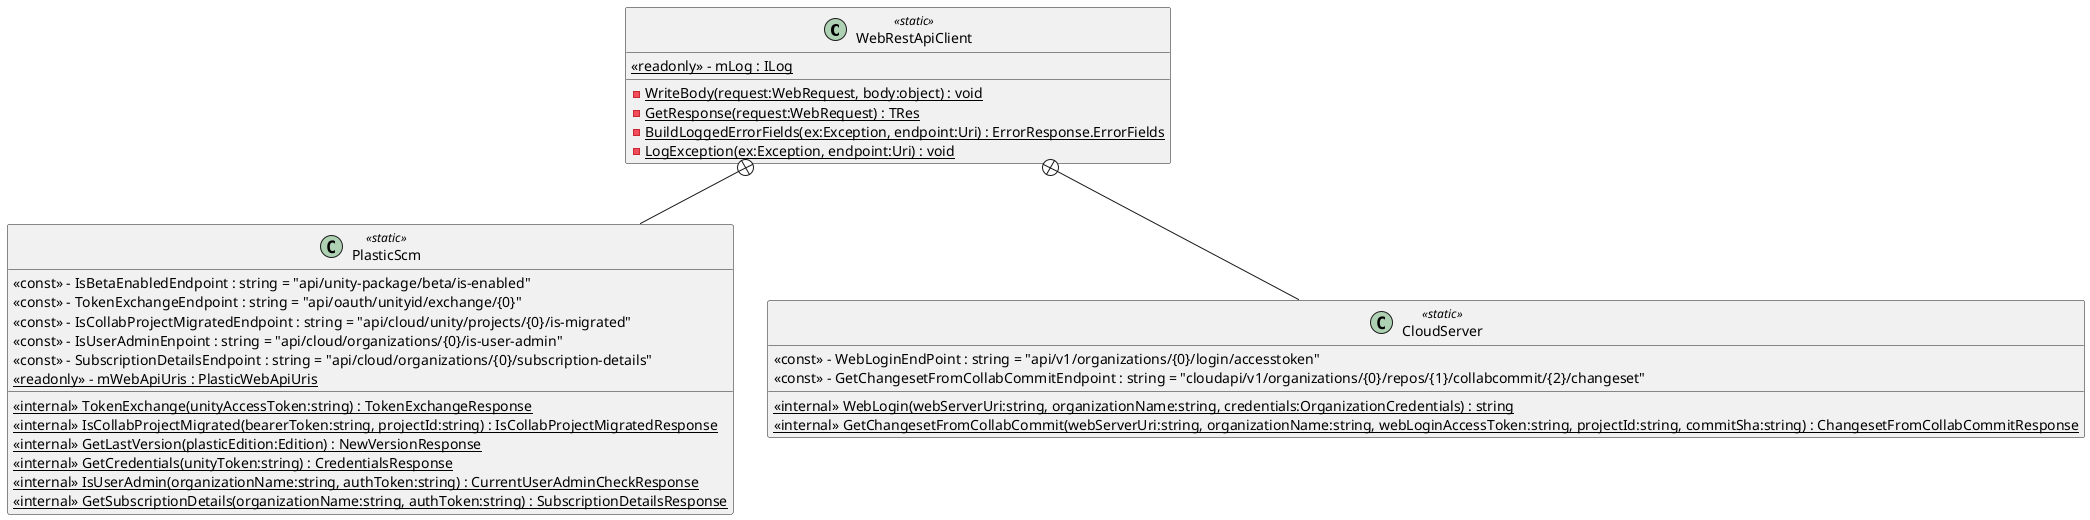 @startuml
class WebRestApiClient <<static>> {
    {static} - WriteBody(request:WebRequest, body:object) : void
    {static} - GetResponse(request:WebRequest) : TRes
    {static} - BuildLoggedErrorFields(ex:Exception, endpoint:Uri) : ErrorResponse.ErrorFields
    {static} - LogException(ex:Exception, endpoint:Uri) : void
    {static} <<readonly>> - mLog : ILog
}
class PlasticScm <<static>> {
    <<internal>> {static} TokenExchange(unityAccessToken:string) : TokenExchangeResponse
    <<internal>> {static} IsCollabProjectMigrated(bearerToken:string, projectId:string) : IsCollabProjectMigratedResponse
    <<internal>> {static} GetLastVersion(plasticEdition:Edition) : NewVersionResponse
    <<internal>> {static} GetCredentials(unityToken:string) : CredentialsResponse
    <<internal>> {static} IsUserAdmin(organizationName:string, authToken:string) : CurrentUserAdminCheckResponse
    <<internal>> {static} GetSubscriptionDetails(organizationName:string, authToken:string) : SubscriptionDetailsResponse
    <<const>> - IsBetaEnabledEndpoint : string = "api/unity-package/beta/is-enabled"
    <<const>> - TokenExchangeEndpoint : string = "api/oauth/unityid/exchange/{0&#125;"
    <<const>> - IsCollabProjectMigratedEndpoint : string = "api/cloud/unity/projects/{0&#125;/is-migrated"
    <<const>> - IsUserAdminEnpoint : string = "api/cloud/organizations/{0&#125;/is-user-admin"
    <<const>> - SubscriptionDetailsEndpoint : string = "api/cloud/organizations/{0&#125;/subscription-details"
    {static} <<readonly>> - mWebApiUris : PlasticWebApiUris
}
class CloudServer <<static>> {
    <<internal>> {static} WebLogin(webServerUri:string, organizationName:string, credentials:OrganizationCredentials) : string
    <<internal>> {static} GetChangesetFromCollabCommit(webServerUri:string, organizationName:string, webLoginAccessToken:string, projectId:string, commitSha:string) : ChangesetFromCollabCommitResponse
    <<const>> - WebLoginEndPoint : string = "api/v1/organizations/{0&#125;/login/accesstoken"
    <<const>> - GetChangesetFromCollabCommitEndpoint : string = "cloudapi/v1/organizations/{0&#125;/repos/{1&#125;/collabcommit/{2&#125;/changeset"
}
WebRestApiClient +-- PlasticScm
WebRestApiClient +-- CloudServer
@enduml

